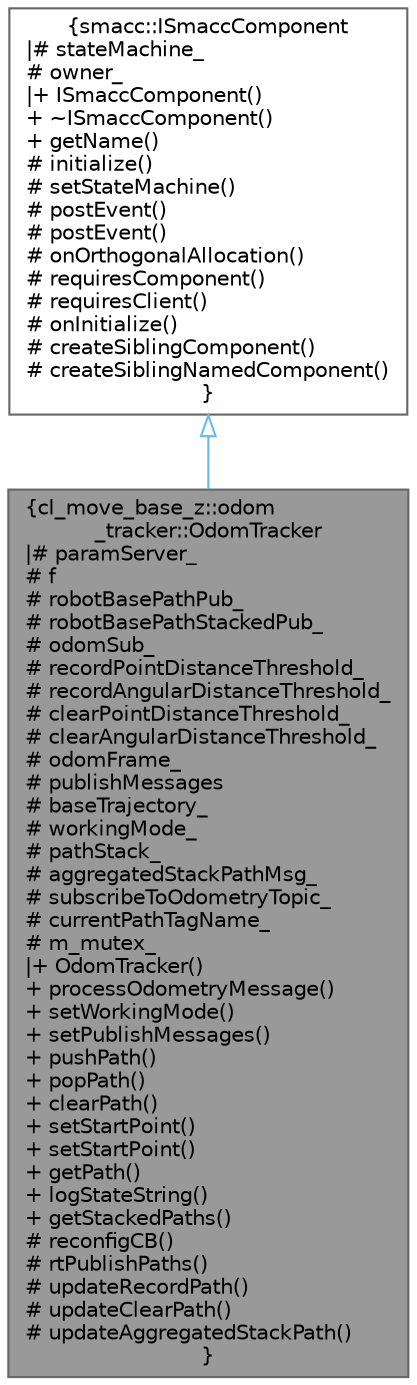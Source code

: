 digraph "cl_move_base_z::odom_tracker::OdomTracker"
{
 // LATEX_PDF_SIZE
  bgcolor="transparent";
  edge [fontname=Helvetica,fontsize=10,labelfontname=Helvetica,labelfontsize=10];
  node [fontname=Helvetica,fontsize=10,shape=box,height=0.2,width=0.4];
  Node1 [label="{cl_move_base_z::odom\l_tracker::OdomTracker\n|# paramServer_\l# f\l# robotBasePathPub_\l# robotBasePathStackedPub_\l# odomSub_\l# recordPointDistanceThreshold_\l# recordAngularDistanceThreshold_\l# clearPointDistanceThreshold_\l# clearAngularDistanceThreshold_\l# odomFrame_\l# publishMessages\l# baseTrajectory_\l# workingMode_\l# pathStack_\l# aggregatedStackPathMsg_\l# subscribeToOdometryTopic_\l# currentPathTagName_\l# m_mutex_\l|+ OdomTracker()\l+ processOdometryMessage()\l+ setWorkingMode()\l+ setPublishMessages()\l+ pushPath()\l+ popPath()\l+ clearPath()\l+ setStartPoint()\l+ setStartPoint()\l+ getPath()\l+ logStateString()\l+ getStackedPaths()\l# reconfigCB()\l# rtPublishPaths()\l# updateRecordPath()\l# updateClearPath()\l# updateAggregatedStackPath()\l}",height=0.2,width=0.4,color="gray40", fillcolor="grey60", style="filled", fontcolor="black",tooltip="This class track the required distance of the cord based on the external localization system."];
  Node2 -> Node1 [dir="back",color="steelblue1",style="solid",arrowtail="onormal"];
  Node2 [label="{smacc::ISmaccComponent\n|# stateMachine_\l# owner_\l|+ ISmaccComponent()\l+ ~ISmaccComponent()\l+ getName()\l# initialize()\l# setStateMachine()\l# postEvent()\l# postEvent()\l# onOrthogonalAllocation()\l# requiresComponent()\l# requiresClient()\l# onInitialize()\l# createSiblingComponent()\l# createSiblingNamedComponent()\l}",height=0.2,width=0.4,color="gray40", fillcolor="white", style="filled",URL="$classsmacc_1_1ISmaccComponent.html",tooltip=" "];
}
